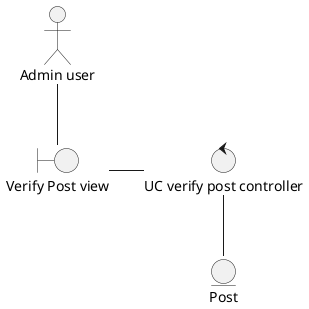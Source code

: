 @startuml verificarPublicaciones
actor "Admin user" as Act
boundary "Verify Post view" as view
Act--view
control "UC verify post controller" as controller
view-r-controller
entity Post as entity
controller--entity
@enduml